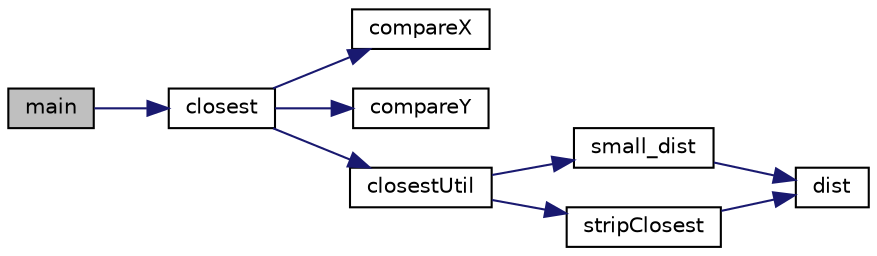 digraph "main"
{
  edge [fontname="Helvetica",fontsize="10",labelfontname="Helvetica",labelfontsize="10"];
  node [fontname="Helvetica",fontsize="10",shape=record];
  rankdir="LR";
  Node1 [label="main",height=0.2,width=0.4,color="black", fillcolor="grey75", style="filled", fontcolor="black"];
  Node1 -> Node2 [color="midnightblue",fontsize="10",style="solid",fontname="Helvetica"];
  Node2 [label="closest",height=0.2,width=0.4,color="black", fillcolor="white", style="filled",URL="$ClosestPair_8cpp.html#a763049a783bab63f349e117d2dde6adb"];
  Node2 -> Node3 [color="midnightblue",fontsize="10",style="solid",fontname="Helvetica"];
  Node3 [label="compareX",height=0.2,width=0.4,color="black", fillcolor="white", style="filled",URL="$ClosestPair_8cpp.html#a525d5d1c143aba1f71e6d705cb62760a"];
  Node2 -> Node4 [color="midnightblue",fontsize="10",style="solid",fontname="Helvetica"];
  Node4 [label="compareY",height=0.2,width=0.4,color="black", fillcolor="white", style="filled",URL="$ClosestPair_8cpp.html#a32bf76c194f25bd405c772667da96543"];
  Node2 -> Node5 [color="midnightblue",fontsize="10",style="solid",fontname="Helvetica"];
  Node5 [label="closestUtil",height=0.2,width=0.4,color="black", fillcolor="white", style="filled",URL="$ClosestPair_8cpp.html#a1c20ec65873b12c96bee312d4b226eb3"];
  Node5 -> Node6 [color="midnightblue",fontsize="10",style="solid",fontname="Helvetica"];
  Node6 [label="small_dist",height=0.2,width=0.4,color="black", fillcolor="white", style="filled",URL="$ClosestPair_8cpp.html#a146964a2a60bc7aad744097a83fbea22"];
  Node6 -> Node7 [color="midnightblue",fontsize="10",style="solid",fontname="Helvetica"];
  Node7 [label="dist",height=0.2,width=0.4,color="black", fillcolor="white", style="filled",URL="$ClosestPair_8cpp.html#a0b64710c8f93238fd1c94b878bbd182c"];
  Node5 -> Node8 [color="midnightblue",fontsize="10",style="solid",fontname="Helvetica"];
  Node8 [label="stripClosest",height=0.2,width=0.4,color="black", fillcolor="white", style="filled",URL="$ClosestPair_8cpp.html#a4cd5164639ea4c319b1fad38ab8e29bf"];
  Node8 -> Node7 [color="midnightblue",fontsize="10",style="solid",fontname="Helvetica"];
}
